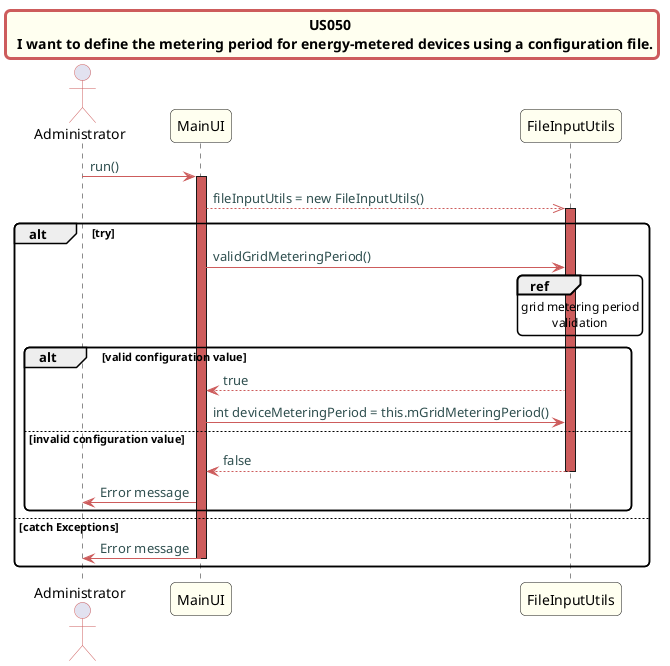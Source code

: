 @startuml

skinparam titleBorderRoundCorner 10
skinparam titleBorderThickness 3
skinparam titleBorderColor indianred
skinparam titleBackgroundColor ivory
skinparam FontName quicksand

skinparam actor {
 	BorderColor indianred
 	}

 skinparam sequence {
 	LifeLineBackgroundColor indianred
 	ParticipantBackgroundColor ivory
 }

 skinparam roundcorner 10

 skinparam component {
   arrowThickness 1
   ArrowFontName Verdana
   ArrowColor indianred
   ArrowFontColor darkslategrey
 }
title US050 \n  I want to define the metering period for energy-metered devices using a configuration file.


actor Administrator
Administrator -> MainUI:run()
activate MainUI
MainUI -->> FileInputUtils: fileInputUtils = new FileInputUtils()
activate FileInputUtils

alt try
MainUI -> FileInputUtils: validGridMeteringPeriod()

ref over FileInputUtils
grid metering period
validation
end ref

alt valid configuration value
FileInputUtils --> MainUI: true
MainUI -> FileInputUtils: int deviceMeteringPeriod = this.mGridMeteringPeriod()

else invalid configuration value
FileInputUtils --> MainUI: false
deactivate FileInputUtils
MainUI -> Administrator: Error message
end


else catch Exceptions
MainUI -> Administrator: Error message

deactivate MainUI


end
@enduml
